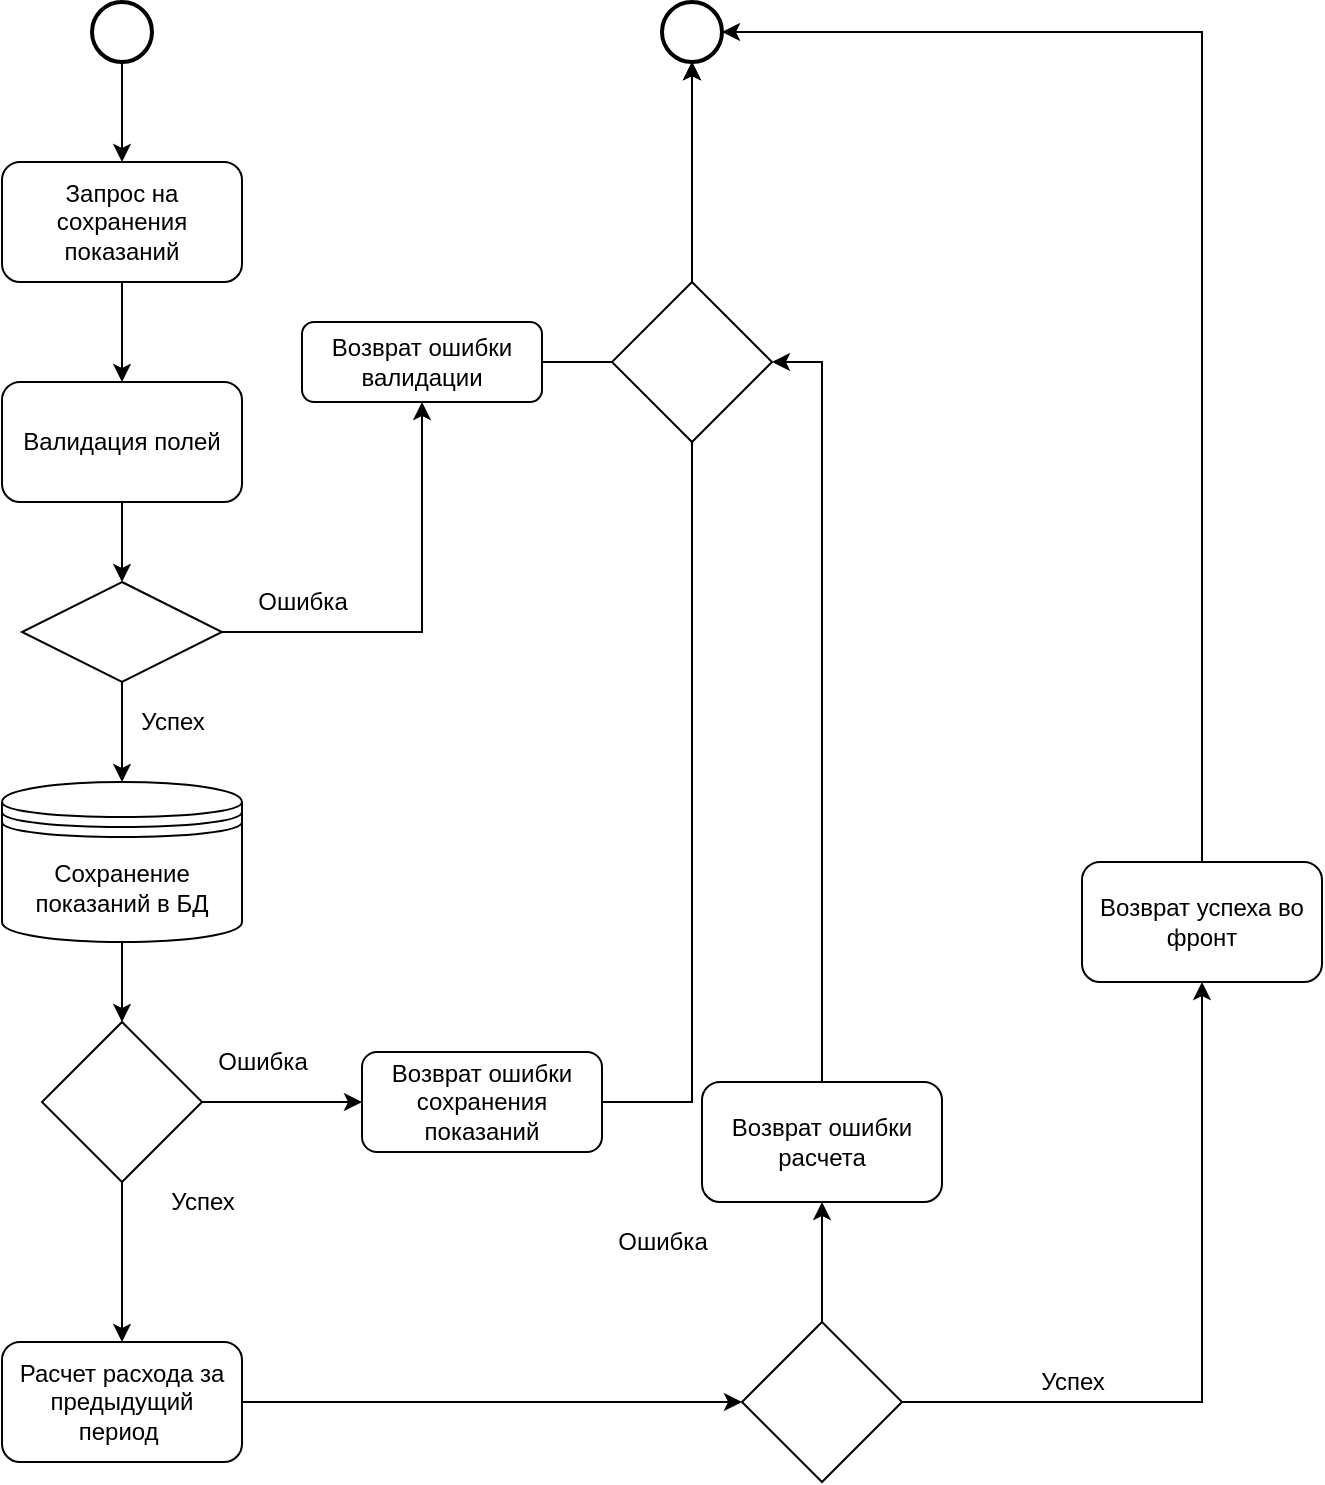 <mxfile version="12.9.14" type="device"><diagram id="C5RBs43oDa-KdzZeNtuy" name="Page-1"><mxGraphModel dx="1189" dy="1184" grid="1" gridSize="10" guides="1" tooltips="1" connect="1" arrows="1" fold="1" page="1" pageScale="1" pageWidth="827" pageHeight="1169" math="0" shadow="0"><root><mxCell id="WIyWlLk6GJQsqaUBKTNV-0"/><mxCell id="WIyWlLk6GJQsqaUBKTNV-1" parent="WIyWlLk6GJQsqaUBKTNV-0"/><mxCell id="J5NldK81sIDtRHPG4HkZ-3" value="" style="edgeStyle=orthogonalEdgeStyle;rounded=0;orthogonalLoop=1;jettySize=auto;html=1;" edge="1" parent="WIyWlLk6GJQsqaUBKTNV-1" source="WIyWlLk6GJQsqaUBKTNV-3" target="J5NldK81sIDtRHPG4HkZ-2"><mxGeometry relative="1" as="geometry"/></mxCell><mxCell id="WIyWlLk6GJQsqaUBKTNV-3" value="Запрос на сохранения показаний" style="rounded=1;whiteSpace=wrap;html=1;fontSize=12;glass=0;strokeWidth=1;shadow=0;" parent="WIyWlLk6GJQsqaUBKTNV-1" vertex="1"><mxGeometry x="90" y="210" width="120" height="60" as="geometry"/></mxCell><mxCell id="J5NldK81sIDtRHPG4HkZ-10" value="" style="edgeStyle=orthogonalEdgeStyle;rounded=0;orthogonalLoop=1;jettySize=auto;html=1;entryX=0.5;entryY=1;entryDx=0;entryDy=0;" edge="1" parent="WIyWlLk6GJQsqaUBKTNV-1" source="WIyWlLk6GJQsqaUBKTNV-6" target="WIyWlLk6GJQsqaUBKTNV-7"><mxGeometry relative="1" as="geometry"><mxPoint x="280" y="450" as="targetPoint"/></mxGeometry></mxCell><mxCell id="J5NldK81sIDtRHPG4HkZ-22" value="" style="edgeStyle=orthogonalEdgeStyle;rounded=0;orthogonalLoop=1;jettySize=auto;html=1;" edge="1" parent="WIyWlLk6GJQsqaUBKTNV-1" source="WIyWlLk6GJQsqaUBKTNV-6"><mxGeometry relative="1" as="geometry"><mxPoint x="150" y="520" as="targetPoint"/></mxGeometry></mxCell><mxCell id="WIyWlLk6GJQsqaUBKTNV-6" value="" style="rhombus;whiteSpace=wrap;html=1;shadow=0;fontFamily=Helvetica;fontSize=12;align=center;strokeWidth=1;spacing=6;spacingTop=-4;" parent="WIyWlLk6GJQsqaUBKTNV-1" vertex="1"><mxGeometry x="100" y="420" width="100" height="50" as="geometry"/></mxCell><mxCell id="J5NldK81sIDtRHPG4HkZ-16" value="" style="edgeStyle=orthogonalEdgeStyle;rounded=0;orthogonalLoop=1;jettySize=auto;html=1;entryX=0.5;entryY=1;entryDx=0;entryDy=0;entryPerimeter=0;" edge="1" parent="WIyWlLk6GJQsqaUBKTNV-1" source="WIyWlLk6GJQsqaUBKTNV-7" target="J5NldK81sIDtRHPG4HkZ-13"><mxGeometry relative="1" as="geometry"><mxPoint x="310" y="210" as="targetPoint"/></mxGeometry></mxCell><mxCell id="WIyWlLk6GJQsqaUBKTNV-7" value="Возврат ошибки валидации" style="rounded=1;whiteSpace=wrap;html=1;fontSize=12;glass=0;strokeWidth=1;shadow=0;" parent="WIyWlLk6GJQsqaUBKTNV-1" vertex="1"><mxGeometry x="240" y="290" width="120" height="40" as="geometry"/></mxCell><mxCell id="J5NldK81sIDtRHPG4HkZ-4" value="" style="edgeStyle=orthogonalEdgeStyle;rounded=0;orthogonalLoop=1;jettySize=auto;html=1;" edge="1" parent="WIyWlLk6GJQsqaUBKTNV-1" source="J5NldK81sIDtRHPG4HkZ-2" target="WIyWlLk6GJQsqaUBKTNV-6"><mxGeometry relative="1" as="geometry"/></mxCell><mxCell id="J5NldK81sIDtRHPG4HkZ-2" value="Валидация полей" style="rounded=1;whiteSpace=wrap;html=1;" vertex="1" parent="WIyWlLk6GJQsqaUBKTNV-1"><mxGeometry x="90" y="320" width="120" height="60" as="geometry"/></mxCell><mxCell id="J5NldK81sIDtRHPG4HkZ-5" value="Успех" style="text;html=1;align=center;verticalAlign=middle;resizable=0;points=[];autosize=1;" vertex="1" parent="WIyWlLk6GJQsqaUBKTNV-1"><mxGeometry x="150" y="480" width="50" height="20" as="geometry"/></mxCell><mxCell id="J5NldK81sIDtRHPG4HkZ-11" value="Ошибка" style="text;html=1;align=center;verticalAlign=middle;resizable=0;points=[];autosize=1;" vertex="1" parent="WIyWlLk6GJQsqaUBKTNV-1"><mxGeometry x="210" y="420" width="60" height="20" as="geometry"/></mxCell><mxCell id="J5NldK81sIDtRHPG4HkZ-14" value="" style="edgeStyle=orthogonalEdgeStyle;rounded=0;orthogonalLoop=1;jettySize=auto;html=1;" edge="1" parent="WIyWlLk6GJQsqaUBKTNV-1" source="J5NldK81sIDtRHPG4HkZ-12" target="WIyWlLk6GJQsqaUBKTNV-3"><mxGeometry relative="1" as="geometry"/></mxCell><mxCell id="J5NldK81sIDtRHPG4HkZ-12" value="" style="strokeWidth=2;html=1;shape=mxgraph.flowchart.start_2;whiteSpace=wrap;" vertex="1" parent="WIyWlLk6GJQsqaUBKTNV-1"><mxGeometry x="135" y="130" width="30" height="30" as="geometry"/></mxCell><mxCell id="J5NldK81sIDtRHPG4HkZ-13" value="" style="strokeWidth=2;html=1;shape=mxgraph.flowchart.start_2;whiteSpace=wrap;" vertex="1" parent="WIyWlLk6GJQsqaUBKTNV-1"><mxGeometry x="420" y="130" width="30" height="30" as="geometry"/></mxCell><mxCell id="J5NldK81sIDtRHPG4HkZ-27" value="" style="edgeStyle=orthogonalEdgeStyle;rounded=0;orthogonalLoop=1;jettySize=auto;html=1;" edge="1" parent="WIyWlLk6GJQsqaUBKTNV-1" source="J5NldK81sIDtRHPG4HkZ-23" target="J5NldK81sIDtRHPG4HkZ-26"><mxGeometry relative="1" as="geometry"/></mxCell><mxCell id="J5NldK81sIDtRHPG4HkZ-23" value="&lt;span&gt;Сохранение показаний в БД&lt;/span&gt;" style="shape=datastore;whiteSpace=wrap;html=1;" vertex="1" parent="WIyWlLk6GJQsqaUBKTNV-1"><mxGeometry x="90" y="520" width="120" height="80" as="geometry"/></mxCell><mxCell id="J5NldK81sIDtRHPG4HkZ-38" value="" style="edgeStyle=orthogonalEdgeStyle;rounded=0;orthogonalLoop=1;jettySize=auto;html=1;" edge="1" parent="WIyWlLk6GJQsqaUBKTNV-1" source="J5NldK81sIDtRHPG4HkZ-26" target="J5NldK81sIDtRHPG4HkZ-32"><mxGeometry relative="1" as="geometry"/></mxCell><mxCell id="J5NldK81sIDtRHPG4HkZ-42" value="" style="edgeStyle=orthogonalEdgeStyle;rounded=0;orthogonalLoop=1;jettySize=auto;html=1;" edge="1" parent="WIyWlLk6GJQsqaUBKTNV-1" source="J5NldK81sIDtRHPG4HkZ-26"><mxGeometry relative="1" as="geometry"><mxPoint x="150" y="800" as="targetPoint"/></mxGeometry></mxCell><mxCell id="J5NldK81sIDtRHPG4HkZ-26" value="" style="rhombus;whiteSpace=wrap;html=1;" vertex="1" parent="WIyWlLk6GJQsqaUBKTNV-1"><mxGeometry x="110" y="640" width="80" height="80" as="geometry"/></mxCell><mxCell id="J5NldK81sIDtRHPG4HkZ-28" value="Ошибка" style="text;html=1;align=center;verticalAlign=middle;resizable=0;points=[];autosize=1;" vertex="1" parent="WIyWlLk6GJQsqaUBKTNV-1"><mxGeometry x="190" y="650" width="60" height="20" as="geometry"/></mxCell><mxCell id="J5NldK81sIDtRHPG4HkZ-29" value="Успех" style="text;html=1;align=center;verticalAlign=middle;resizable=0;points=[];autosize=1;" vertex="1" parent="WIyWlLk6GJQsqaUBKTNV-1"><mxGeometry x="165" y="720" width="50" height="20" as="geometry"/></mxCell><mxCell id="J5NldK81sIDtRHPG4HkZ-40" value="" style="edgeStyle=orthogonalEdgeStyle;rounded=0;orthogonalLoop=1;jettySize=auto;html=1;entryX=0.5;entryY=1;entryDx=0;entryDy=0;entryPerimeter=0;" edge="1" parent="WIyWlLk6GJQsqaUBKTNV-1" source="J5NldK81sIDtRHPG4HkZ-32" target="J5NldK81sIDtRHPG4HkZ-13"><mxGeometry relative="1" as="geometry"><mxPoint x="435" y="575" as="targetPoint"/></mxGeometry></mxCell><mxCell id="J5NldK81sIDtRHPG4HkZ-32" value="Возврат ошибки сохранения показаний" style="rounded=1;whiteSpace=wrap;html=1;" vertex="1" parent="WIyWlLk6GJQsqaUBKTNV-1"><mxGeometry x="270" y="655" width="120" height="50" as="geometry"/></mxCell><mxCell id="J5NldK81sIDtRHPG4HkZ-46" value="" style="edgeStyle=orthogonalEdgeStyle;rounded=0;orthogonalLoop=1;jettySize=auto;html=1;entryX=0;entryY=0.5;entryDx=0;entryDy=0;" edge="1" parent="WIyWlLk6GJQsqaUBKTNV-1" source="J5NldK81sIDtRHPG4HkZ-43" target="J5NldK81sIDtRHPG4HkZ-48"><mxGeometry relative="1" as="geometry"><mxPoint x="413" y="830" as="targetPoint"/><Array as="points"/></mxGeometry></mxCell><mxCell id="J5NldK81sIDtRHPG4HkZ-43" value="Расчет расхода за предыдущий период&amp;nbsp;" style="rounded=1;whiteSpace=wrap;html=1;" vertex="1" parent="WIyWlLk6GJQsqaUBKTNV-1"><mxGeometry x="90" y="800" width="120" height="60" as="geometry"/></mxCell><mxCell id="J5NldK81sIDtRHPG4HkZ-52" value="" style="edgeStyle=orthogonalEdgeStyle;rounded=0;orthogonalLoop=1;jettySize=auto;html=1;" edge="1" parent="WIyWlLk6GJQsqaUBKTNV-1" source="J5NldK81sIDtRHPG4HkZ-48" target="J5NldK81sIDtRHPG4HkZ-51"><mxGeometry relative="1" as="geometry"/></mxCell><mxCell id="J5NldK81sIDtRHPG4HkZ-60" value="" style="edgeStyle=orthogonalEdgeStyle;rounded=0;orthogonalLoop=1;jettySize=auto;html=1;entryX=0.5;entryY=1;entryDx=0;entryDy=0;" edge="1" parent="WIyWlLk6GJQsqaUBKTNV-1" source="J5NldK81sIDtRHPG4HkZ-48" target="J5NldK81sIDtRHPG4HkZ-58"><mxGeometry relative="1" as="geometry"><mxPoint x="690" y="830" as="targetPoint"/></mxGeometry></mxCell><mxCell id="J5NldK81sIDtRHPG4HkZ-48" value="" style="rhombus;whiteSpace=wrap;html=1;" vertex="1" parent="WIyWlLk6GJQsqaUBKTNV-1"><mxGeometry x="460" y="790" width="80" height="80" as="geometry"/></mxCell><mxCell id="J5NldK81sIDtRHPG4HkZ-49" value="Успех" style="text;html=1;align=center;verticalAlign=middle;resizable=0;points=[];autosize=1;" vertex="1" parent="WIyWlLk6GJQsqaUBKTNV-1"><mxGeometry x="600" y="810" width="50" height="20" as="geometry"/></mxCell><mxCell id="J5NldK81sIDtRHPG4HkZ-50" value="Ошибка" style="text;html=1;align=center;verticalAlign=middle;resizable=0;points=[];autosize=1;" vertex="1" parent="WIyWlLk6GJQsqaUBKTNV-1"><mxGeometry x="390" y="740" width="60" height="20" as="geometry"/></mxCell><mxCell id="J5NldK81sIDtRHPG4HkZ-54" value="" style="edgeStyle=orthogonalEdgeStyle;rounded=0;orthogonalLoop=1;jettySize=auto;html=1;" edge="1" parent="WIyWlLk6GJQsqaUBKTNV-1" source="J5NldK81sIDtRHPG4HkZ-55" target="J5NldK81sIDtRHPG4HkZ-13"><mxGeometry relative="1" as="geometry"><mxPoint x="500" y="590" as="targetPoint"/></mxGeometry></mxCell><mxCell id="J5NldK81sIDtRHPG4HkZ-51" value="Возврат ошибки расчета" style="rounded=1;whiteSpace=wrap;html=1;" vertex="1" parent="WIyWlLk6GJQsqaUBKTNV-1"><mxGeometry x="440" y="670" width="120" height="60" as="geometry"/></mxCell><mxCell id="J5NldK81sIDtRHPG4HkZ-55" value="" style="rhombus;whiteSpace=wrap;html=1;" vertex="1" parent="WIyWlLk6GJQsqaUBKTNV-1"><mxGeometry x="395" y="270" width="80" height="80" as="geometry"/></mxCell><mxCell id="J5NldK81sIDtRHPG4HkZ-56" value="" style="edgeStyle=orthogonalEdgeStyle;rounded=0;orthogonalLoop=1;jettySize=auto;html=1;" edge="1" parent="WIyWlLk6GJQsqaUBKTNV-1" source="J5NldK81sIDtRHPG4HkZ-51" target="J5NldK81sIDtRHPG4HkZ-55"><mxGeometry relative="1" as="geometry"><mxPoint x="500" y="670" as="sourcePoint"/><mxPoint x="435" y="160" as="targetPoint"/><Array as="points"><mxPoint x="500" y="310"/></Array></mxGeometry></mxCell><mxCell id="J5NldK81sIDtRHPG4HkZ-62" value="" style="edgeStyle=orthogonalEdgeStyle;rounded=0;orthogonalLoop=1;jettySize=auto;html=1;entryX=1;entryY=0.5;entryDx=0;entryDy=0;entryPerimeter=0;exitX=0.5;exitY=0;exitDx=0;exitDy=0;" edge="1" parent="WIyWlLk6GJQsqaUBKTNV-1" source="J5NldK81sIDtRHPG4HkZ-58" target="J5NldK81sIDtRHPG4HkZ-13"><mxGeometry relative="1" as="geometry"><mxPoint x="690" y="150" as="targetPoint"/></mxGeometry></mxCell><mxCell id="J5NldK81sIDtRHPG4HkZ-58" value="Возврат успеха во фронт" style="rounded=1;whiteSpace=wrap;html=1;" vertex="1" parent="WIyWlLk6GJQsqaUBKTNV-1"><mxGeometry x="630" y="560" width="120" height="60" as="geometry"/></mxCell></root></mxGraphModel></diagram></mxfile>